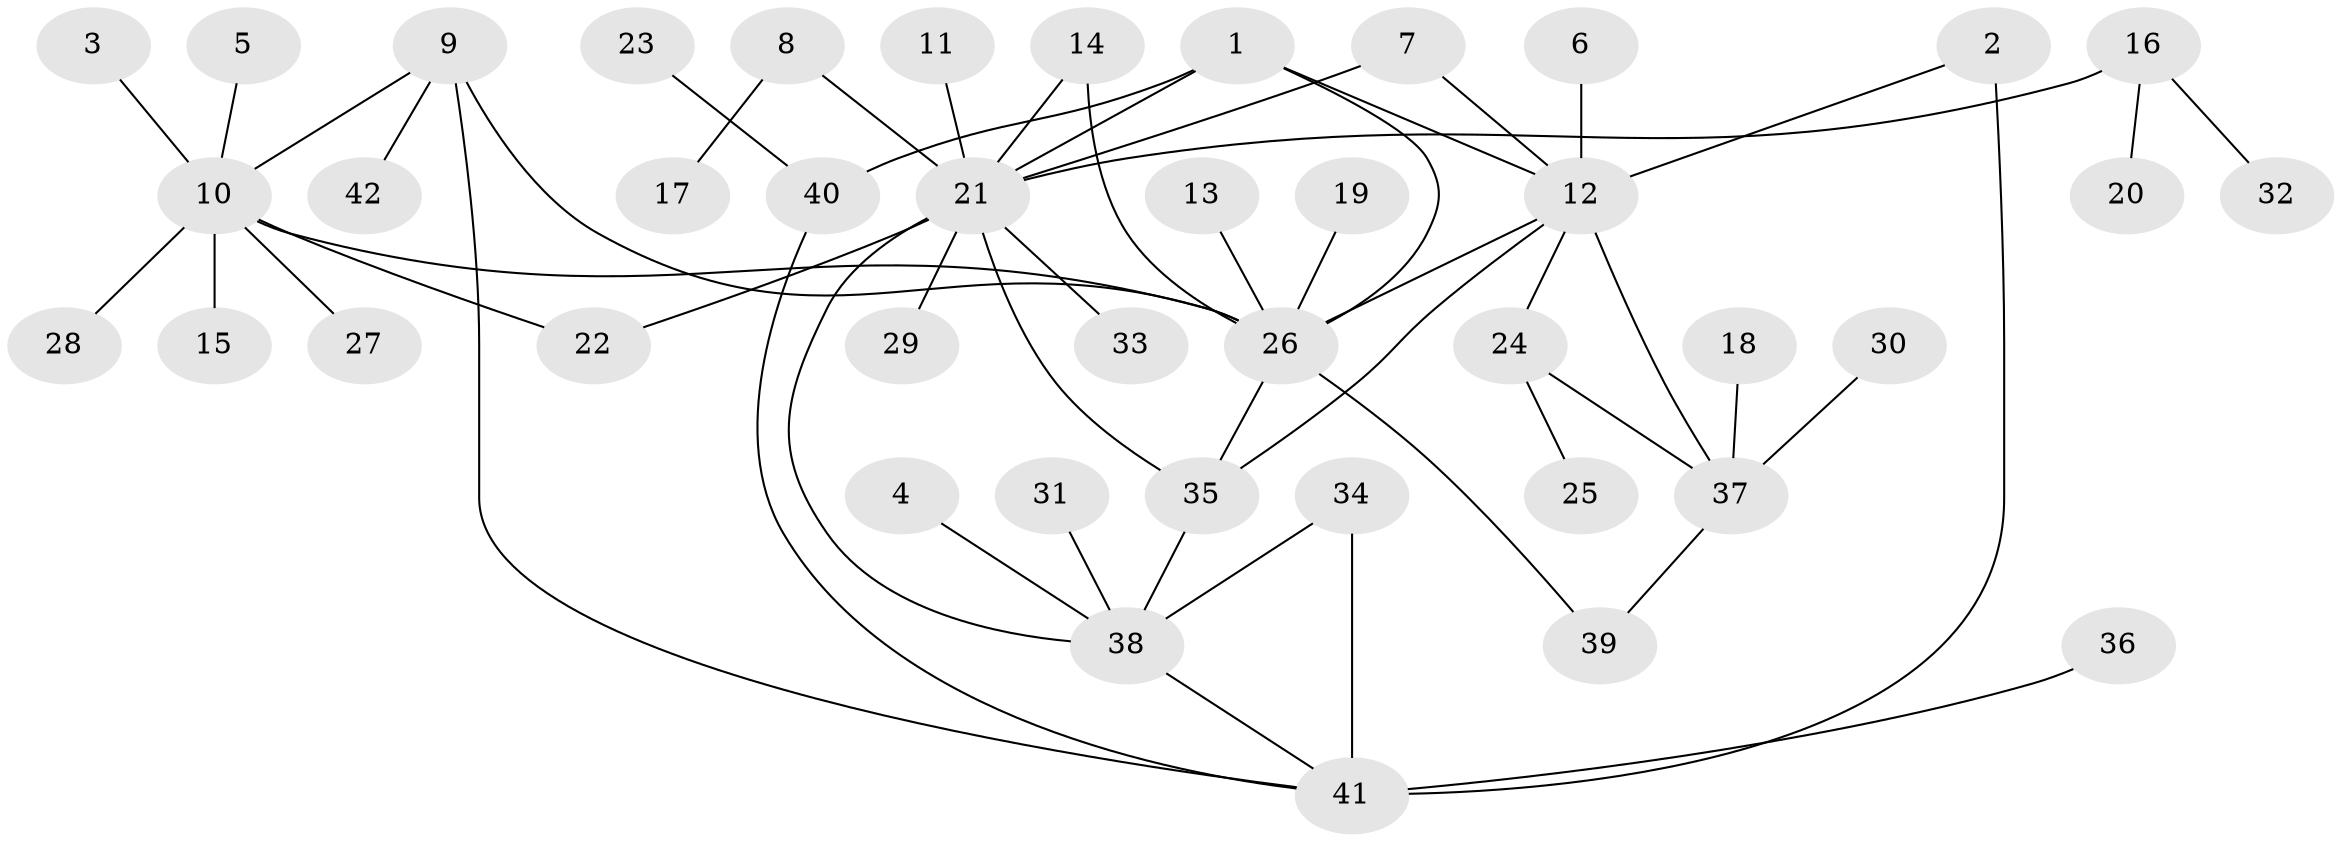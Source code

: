 // original degree distribution, {3: 0.043478260869565216, 4: 0.043478260869565216, 5: 0.043478260869565216, 9: 0.028985507246376812, 11: 0.014492753623188406, 10: 0.014492753623188406, 6: 0.014492753623188406, 13: 0.014492753623188406, 7: 0.014492753623188406, 2: 0.2028985507246377, 1: 0.5652173913043478}
// Generated by graph-tools (version 1.1) at 2025/37/03/04/25 23:37:33]
// undirected, 42 vertices, 55 edges
graph export_dot {
  node [color=gray90,style=filled];
  1;
  2;
  3;
  4;
  5;
  6;
  7;
  8;
  9;
  10;
  11;
  12;
  13;
  14;
  15;
  16;
  17;
  18;
  19;
  20;
  21;
  22;
  23;
  24;
  25;
  26;
  27;
  28;
  29;
  30;
  31;
  32;
  33;
  34;
  35;
  36;
  37;
  38;
  39;
  40;
  41;
  42;
  1 -- 12 [weight=1.0];
  1 -- 21 [weight=1.0];
  1 -- 26 [weight=1.0];
  1 -- 40 [weight=2.0];
  2 -- 12 [weight=1.0];
  2 -- 41 [weight=2.0];
  3 -- 10 [weight=1.0];
  4 -- 38 [weight=1.0];
  5 -- 10 [weight=1.0];
  6 -- 12 [weight=1.0];
  7 -- 12 [weight=1.0];
  7 -- 21 [weight=1.0];
  8 -- 17 [weight=1.0];
  8 -- 21 [weight=1.0];
  9 -- 10 [weight=1.0];
  9 -- 26 [weight=1.0];
  9 -- 41 [weight=1.0];
  9 -- 42 [weight=1.0];
  10 -- 15 [weight=1.0];
  10 -- 22 [weight=1.0];
  10 -- 26 [weight=1.0];
  10 -- 27 [weight=1.0];
  10 -- 28 [weight=1.0];
  11 -- 21 [weight=1.0];
  12 -- 24 [weight=1.0];
  12 -- 26 [weight=1.0];
  12 -- 35 [weight=1.0];
  12 -- 37 [weight=1.0];
  13 -- 26 [weight=1.0];
  14 -- 21 [weight=1.0];
  14 -- 26 [weight=1.0];
  16 -- 20 [weight=1.0];
  16 -- 21 [weight=1.0];
  16 -- 32 [weight=1.0];
  18 -- 37 [weight=1.0];
  19 -- 26 [weight=1.0];
  21 -- 22 [weight=1.0];
  21 -- 29 [weight=1.0];
  21 -- 33 [weight=1.0];
  21 -- 35 [weight=1.0];
  21 -- 38 [weight=1.0];
  23 -- 40 [weight=1.0];
  24 -- 25 [weight=1.0];
  24 -- 37 [weight=1.0];
  26 -- 35 [weight=1.0];
  26 -- 39 [weight=1.0];
  30 -- 37 [weight=1.0];
  31 -- 38 [weight=1.0];
  34 -- 38 [weight=1.0];
  34 -- 41 [weight=1.0];
  35 -- 38 [weight=1.0];
  36 -- 41 [weight=1.0];
  37 -- 39 [weight=1.0];
  38 -- 41 [weight=1.0];
  40 -- 41 [weight=1.0];
}
